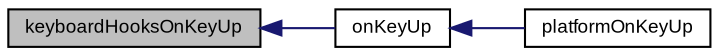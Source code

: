 digraph "keyboardHooksOnKeyUp"
{
  bgcolor="transparent";
  edge [fontname="Arial",fontsize="9",labelfontname="Arial",labelfontsize="9"];
  node [fontname="Arial",fontsize="9",shape=record];
  rankdir="LR";
  Node1 [label="keyboardHooksOnKeyUp",height=0.2,width=0.4,color="black", fillcolor="grey75", style="filled" fontcolor="black"];
  Node1 -> Node2 [dir="back",color="midnightblue",fontsize="9",style="solid",fontname="Arial"];
  Node2 [label="onKeyUp",height=0.2,width=0.4,color="black",URL="$class_v_s_t_g_u_i_1_1_c_frame.html#ac50da528f8b849272593684073541b3b",tooltip="called if a key up event occurs and this view has focus "];
  Node2 -> Node3 [dir="back",color="midnightblue",fontsize="9",style="solid",fontname="Arial"];
  Node3 [label="platformOnKeyUp",height=0.2,width=0.4,color="black",URL="$class_v_s_t_g_u_i_1_1_c_frame.html#a384c6d08fb081e37e95018219e7d1fec"];
}
